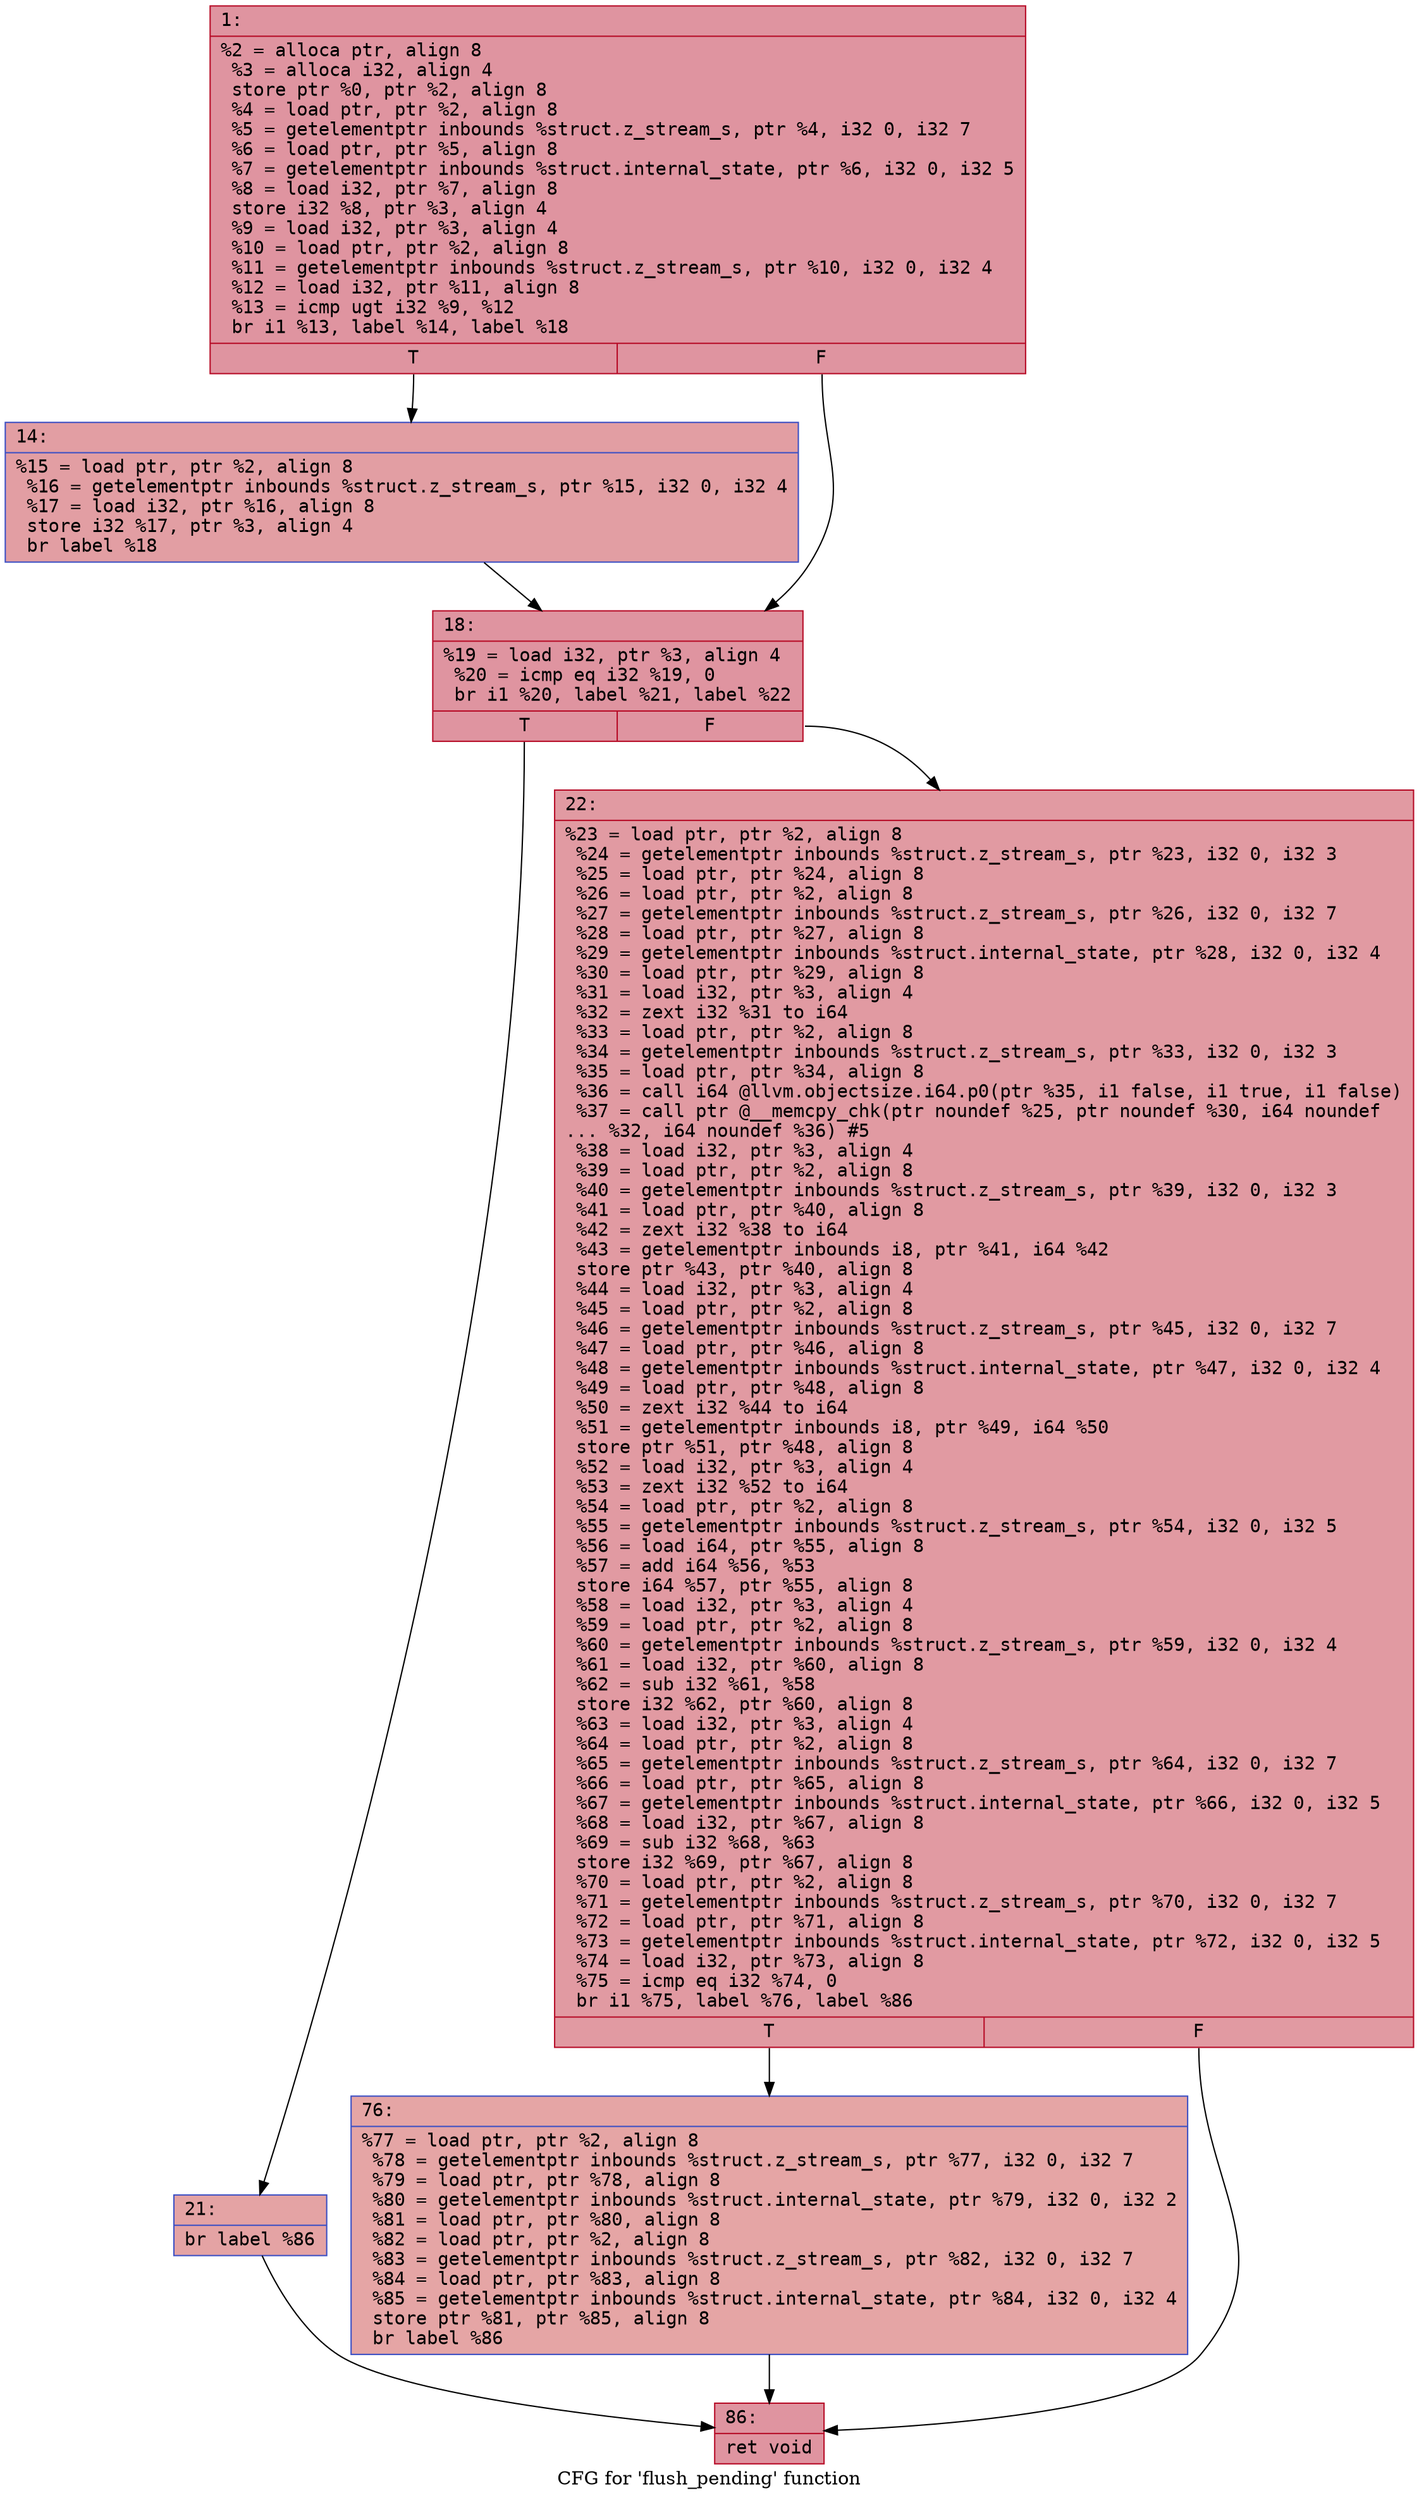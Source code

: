 digraph "CFG for 'flush_pending' function" {
	label="CFG for 'flush_pending' function";

	Node0x600000a39360 [shape=record,color="#b70d28ff", style=filled, fillcolor="#b70d2870" fontname="Courier",label="{1:\l|  %2 = alloca ptr, align 8\l  %3 = alloca i32, align 4\l  store ptr %0, ptr %2, align 8\l  %4 = load ptr, ptr %2, align 8\l  %5 = getelementptr inbounds %struct.z_stream_s, ptr %4, i32 0, i32 7\l  %6 = load ptr, ptr %5, align 8\l  %7 = getelementptr inbounds %struct.internal_state, ptr %6, i32 0, i32 5\l  %8 = load i32, ptr %7, align 8\l  store i32 %8, ptr %3, align 4\l  %9 = load i32, ptr %3, align 4\l  %10 = load ptr, ptr %2, align 8\l  %11 = getelementptr inbounds %struct.z_stream_s, ptr %10, i32 0, i32 4\l  %12 = load i32, ptr %11, align 8\l  %13 = icmp ugt i32 %9, %12\l  br i1 %13, label %14, label %18\l|{<s0>T|<s1>F}}"];
	Node0x600000a39360:s0 -> Node0x600000a393b0[tooltip="1 -> 14\nProbability 50.00%" ];
	Node0x600000a39360:s1 -> Node0x600000a39400[tooltip="1 -> 18\nProbability 50.00%" ];
	Node0x600000a393b0 [shape=record,color="#3d50c3ff", style=filled, fillcolor="#be242e70" fontname="Courier",label="{14:\l|  %15 = load ptr, ptr %2, align 8\l  %16 = getelementptr inbounds %struct.z_stream_s, ptr %15, i32 0, i32 4\l  %17 = load i32, ptr %16, align 8\l  store i32 %17, ptr %3, align 4\l  br label %18\l}"];
	Node0x600000a393b0 -> Node0x600000a39400[tooltip="14 -> 18\nProbability 100.00%" ];
	Node0x600000a39400 [shape=record,color="#b70d28ff", style=filled, fillcolor="#b70d2870" fontname="Courier",label="{18:\l|  %19 = load i32, ptr %3, align 4\l  %20 = icmp eq i32 %19, 0\l  br i1 %20, label %21, label %22\l|{<s0>T|<s1>F}}"];
	Node0x600000a39400:s0 -> Node0x600000a39450[tooltip="18 -> 21\nProbability 37.50%" ];
	Node0x600000a39400:s1 -> Node0x600000a394a0[tooltip="18 -> 22\nProbability 62.50%" ];
	Node0x600000a39450 [shape=record,color="#3d50c3ff", style=filled, fillcolor="#c32e3170" fontname="Courier",label="{21:\l|  br label %86\l}"];
	Node0x600000a39450 -> Node0x600000a39540[tooltip="21 -> 86\nProbability 100.00%" ];
	Node0x600000a394a0 [shape=record,color="#b70d28ff", style=filled, fillcolor="#bb1b2c70" fontname="Courier",label="{22:\l|  %23 = load ptr, ptr %2, align 8\l  %24 = getelementptr inbounds %struct.z_stream_s, ptr %23, i32 0, i32 3\l  %25 = load ptr, ptr %24, align 8\l  %26 = load ptr, ptr %2, align 8\l  %27 = getelementptr inbounds %struct.z_stream_s, ptr %26, i32 0, i32 7\l  %28 = load ptr, ptr %27, align 8\l  %29 = getelementptr inbounds %struct.internal_state, ptr %28, i32 0, i32 4\l  %30 = load ptr, ptr %29, align 8\l  %31 = load i32, ptr %3, align 4\l  %32 = zext i32 %31 to i64\l  %33 = load ptr, ptr %2, align 8\l  %34 = getelementptr inbounds %struct.z_stream_s, ptr %33, i32 0, i32 3\l  %35 = load ptr, ptr %34, align 8\l  %36 = call i64 @llvm.objectsize.i64.p0(ptr %35, i1 false, i1 true, i1 false)\l  %37 = call ptr @__memcpy_chk(ptr noundef %25, ptr noundef %30, i64 noundef\l... %32, i64 noundef %36) #5\l  %38 = load i32, ptr %3, align 4\l  %39 = load ptr, ptr %2, align 8\l  %40 = getelementptr inbounds %struct.z_stream_s, ptr %39, i32 0, i32 3\l  %41 = load ptr, ptr %40, align 8\l  %42 = zext i32 %38 to i64\l  %43 = getelementptr inbounds i8, ptr %41, i64 %42\l  store ptr %43, ptr %40, align 8\l  %44 = load i32, ptr %3, align 4\l  %45 = load ptr, ptr %2, align 8\l  %46 = getelementptr inbounds %struct.z_stream_s, ptr %45, i32 0, i32 7\l  %47 = load ptr, ptr %46, align 8\l  %48 = getelementptr inbounds %struct.internal_state, ptr %47, i32 0, i32 4\l  %49 = load ptr, ptr %48, align 8\l  %50 = zext i32 %44 to i64\l  %51 = getelementptr inbounds i8, ptr %49, i64 %50\l  store ptr %51, ptr %48, align 8\l  %52 = load i32, ptr %3, align 4\l  %53 = zext i32 %52 to i64\l  %54 = load ptr, ptr %2, align 8\l  %55 = getelementptr inbounds %struct.z_stream_s, ptr %54, i32 0, i32 5\l  %56 = load i64, ptr %55, align 8\l  %57 = add i64 %56, %53\l  store i64 %57, ptr %55, align 8\l  %58 = load i32, ptr %3, align 4\l  %59 = load ptr, ptr %2, align 8\l  %60 = getelementptr inbounds %struct.z_stream_s, ptr %59, i32 0, i32 4\l  %61 = load i32, ptr %60, align 8\l  %62 = sub i32 %61, %58\l  store i32 %62, ptr %60, align 8\l  %63 = load i32, ptr %3, align 4\l  %64 = load ptr, ptr %2, align 8\l  %65 = getelementptr inbounds %struct.z_stream_s, ptr %64, i32 0, i32 7\l  %66 = load ptr, ptr %65, align 8\l  %67 = getelementptr inbounds %struct.internal_state, ptr %66, i32 0, i32 5\l  %68 = load i32, ptr %67, align 8\l  %69 = sub i32 %68, %63\l  store i32 %69, ptr %67, align 8\l  %70 = load ptr, ptr %2, align 8\l  %71 = getelementptr inbounds %struct.z_stream_s, ptr %70, i32 0, i32 7\l  %72 = load ptr, ptr %71, align 8\l  %73 = getelementptr inbounds %struct.internal_state, ptr %72, i32 0, i32 5\l  %74 = load i32, ptr %73, align 8\l  %75 = icmp eq i32 %74, 0\l  br i1 %75, label %76, label %86\l|{<s0>T|<s1>F}}"];
	Node0x600000a394a0:s0 -> Node0x600000a394f0[tooltip="22 -> 76\nProbability 37.50%" ];
	Node0x600000a394a0:s1 -> Node0x600000a39540[tooltip="22 -> 86\nProbability 62.50%" ];
	Node0x600000a394f0 [shape=record,color="#3d50c3ff", style=filled, fillcolor="#c5333470" fontname="Courier",label="{76:\l|  %77 = load ptr, ptr %2, align 8\l  %78 = getelementptr inbounds %struct.z_stream_s, ptr %77, i32 0, i32 7\l  %79 = load ptr, ptr %78, align 8\l  %80 = getelementptr inbounds %struct.internal_state, ptr %79, i32 0, i32 2\l  %81 = load ptr, ptr %80, align 8\l  %82 = load ptr, ptr %2, align 8\l  %83 = getelementptr inbounds %struct.z_stream_s, ptr %82, i32 0, i32 7\l  %84 = load ptr, ptr %83, align 8\l  %85 = getelementptr inbounds %struct.internal_state, ptr %84, i32 0, i32 4\l  store ptr %81, ptr %85, align 8\l  br label %86\l}"];
	Node0x600000a394f0 -> Node0x600000a39540[tooltip="76 -> 86\nProbability 100.00%" ];
	Node0x600000a39540 [shape=record,color="#b70d28ff", style=filled, fillcolor="#b70d2870" fontname="Courier",label="{86:\l|  ret void\l}"];
}
